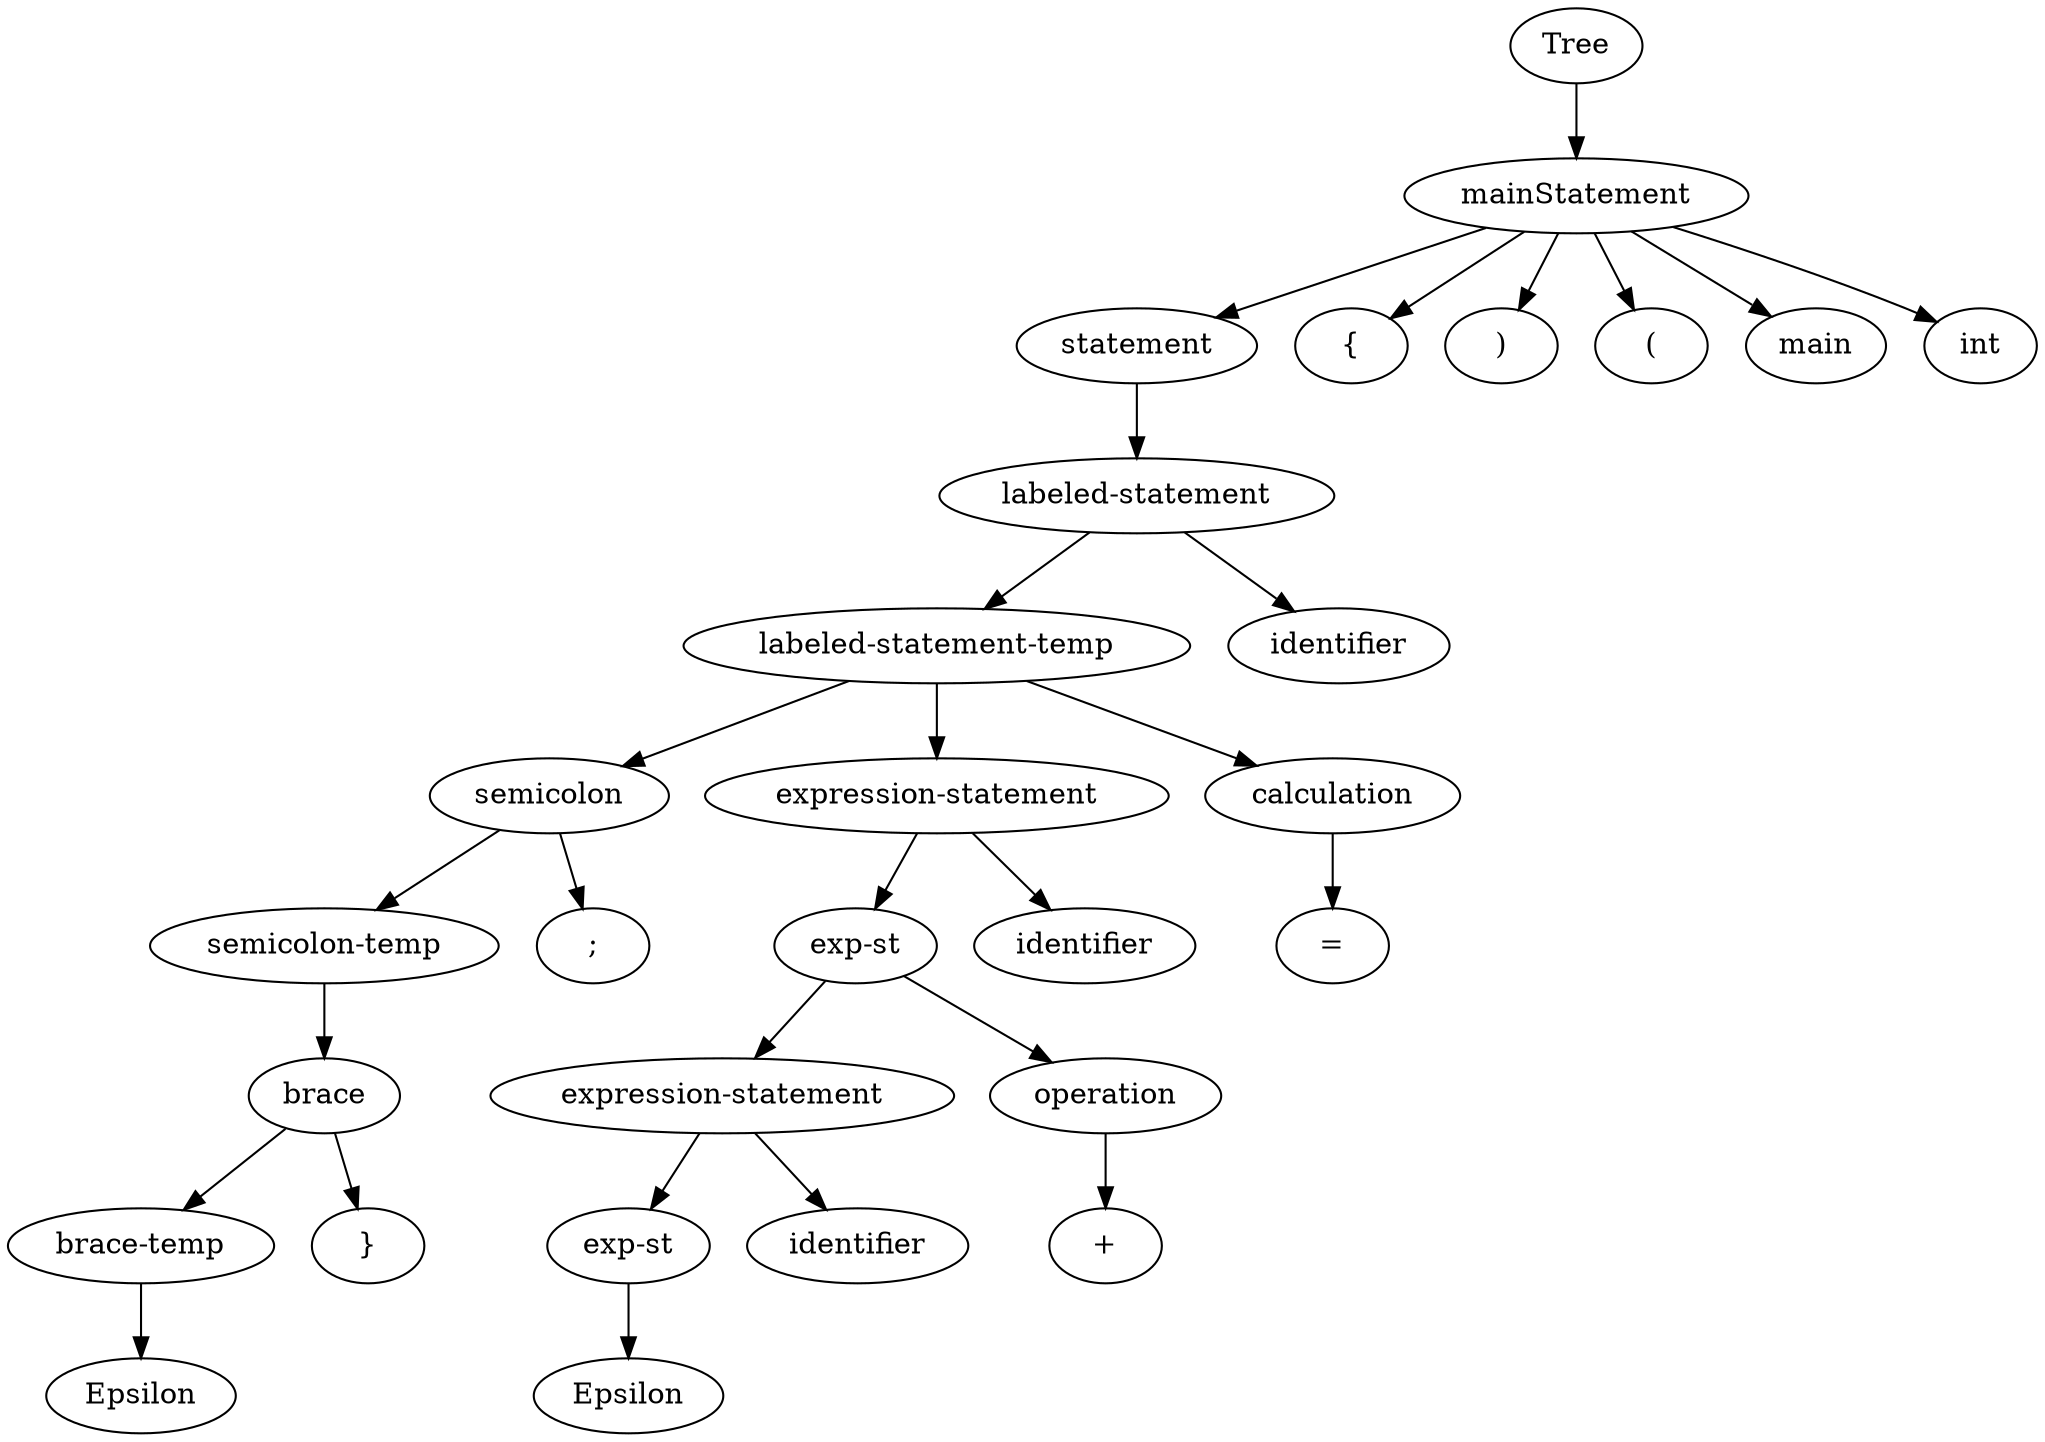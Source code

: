 digraph {
	Tree [label=Tree]
	1 [label=mainStatement]
	Tree -> 1
	1 [label=mainStatement]
	2 [label=statement]
	1 -> 2
	3 [label="{"]
	1 -> 3
	4 [label=")"]
	1 -> 4
	5 [label="("]
	1 -> 5
	6 [label=main]
	1 -> 6
	7 [label=int]
	1 -> 7
	2 [label=statement]
	8 [label="labeled-statement"]
	2 -> 8
	8 [label="labeled-statement"]
	9 [label="labeled-statement-temp"]
	8 -> 9
	10 [label=identifier]
	8 -> 10
	9 [label="labeled-statement-temp"]
	11 [label=semicolon]
	9 -> 11
	12 [label="expression-statement"]
	9 -> 12
	13 [label=calculation]
	9 -> 13
	13 [label=calculation]
	14 [label="="]
	13 -> 14
	12 [label="expression-statement"]
	15 [label="exp-st"]
	12 -> 15
	16 [label=identifier]
	12 -> 16
	15 [label="exp-st"]
	17 [label="expression-statement"]
	15 -> 17
	18 [label=operation]
	15 -> 18
	18 [label=operation]
	19 [label="+"]
	18 -> 19
	17 [label="expression-statement"]
	20 [label="exp-st"]
	17 -> 20
	21 [label=identifier]
	17 -> 21
	-100 [label=Epsilon]
	20 -> -100
	11 [label=semicolon]
	22 [label="semicolon-temp"]
	11 -> 22
	23 [label=";"]
	11 -> 23
	22 [label="semicolon-temp"]
	24 [label=brace]
	22 -> 24
	24 [label=brace]
	25 [label="brace-temp"]
	24 -> 25
	26 [label="}"]
	24 -> 26
	-99 [label=Epsilon]
	25 -> -99
}
